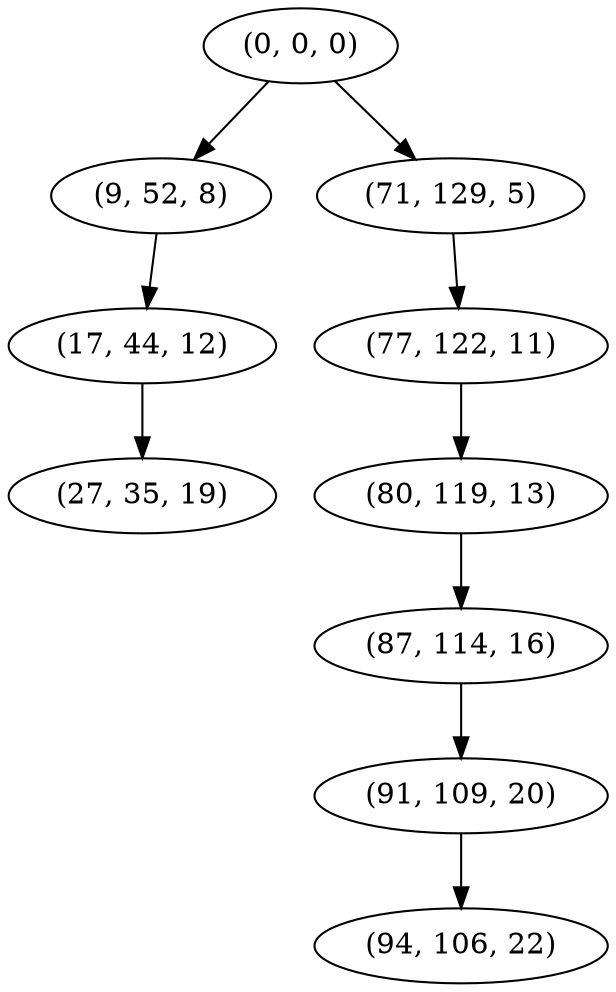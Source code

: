 digraph tree {
    "(0, 0, 0)";
    "(9, 52, 8)";
    "(17, 44, 12)";
    "(27, 35, 19)";
    "(71, 129, 5)";
    "(77, 122, 11)";
    "(80, 119, 13)";
    "(87, 114, 16)";
    "(91, 109, 20)";
    "(94, 106, 22)";
    "(0, 0, 0)" -> "(9, 52, 8)";
    "(0, 0, 0)" -> "(71, 129, 5)";
    "(9, 52, 8)" -> "(17, 44, 12)";
    "(17, 44, 12)" -> "(27, 35, 19)";
    "(71, 129, 5)" -> "(77, 122, 11)";
    "(77, 122, 11)" -> "(80, 119, 13)";
    "(80, 119, 13)" -> "(87, 114, 16)";
    "(87, 114, 16)" -> "(91, 109, 20)";
    "(91, 109, 20)" -> "(94, 106, 22)";
}
